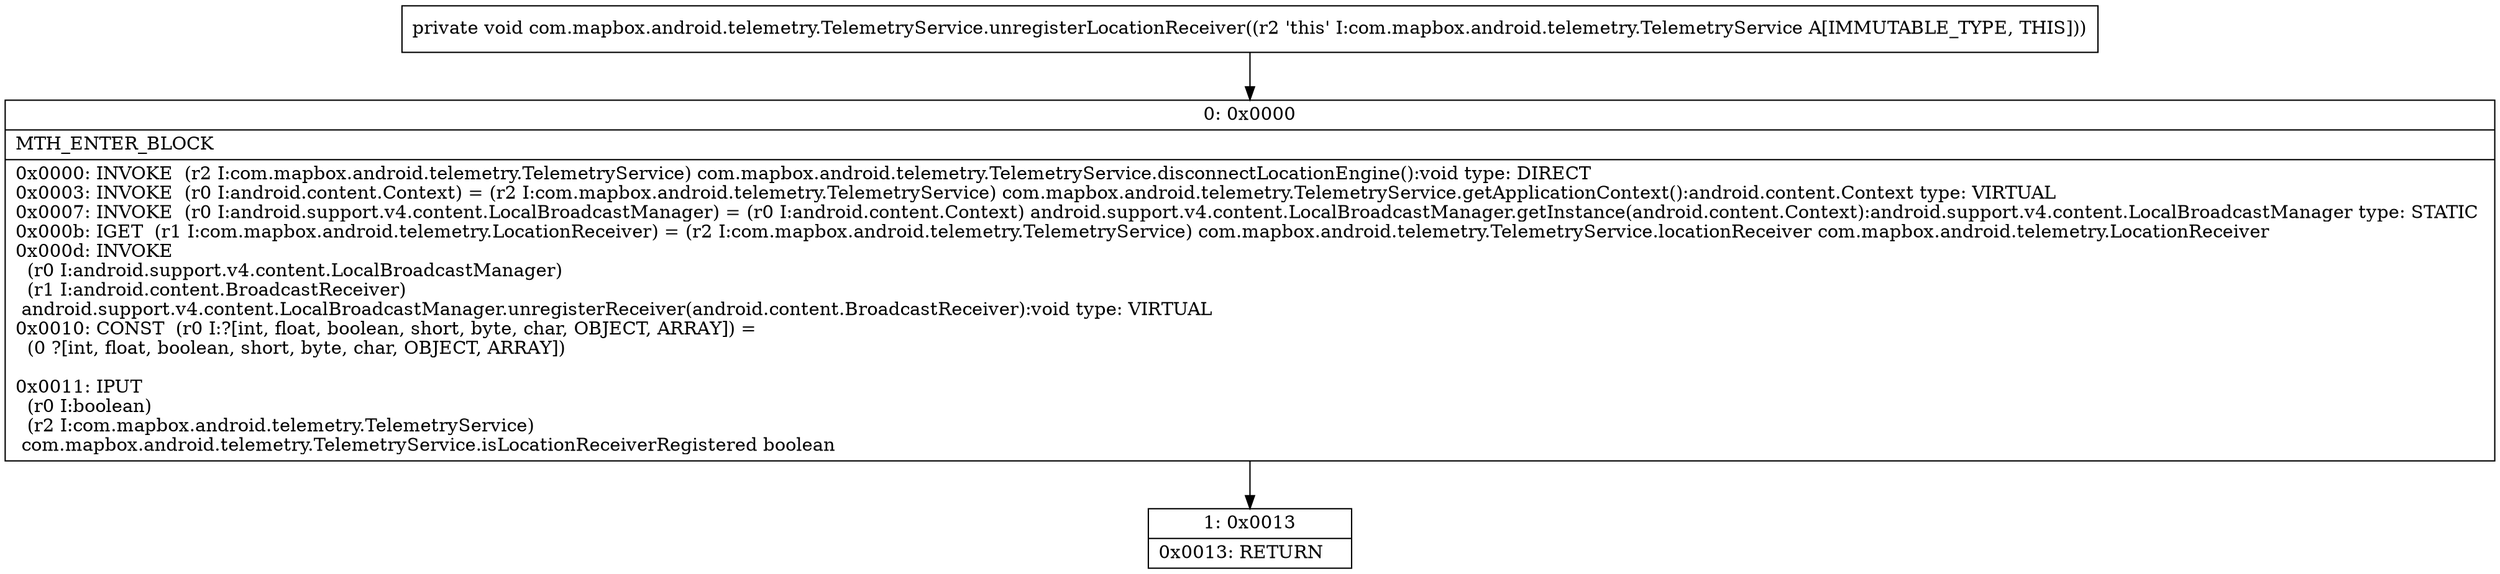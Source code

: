 digraph "CFG forcom.mapbox.android.telemetry.TelemetryService.unregisterLocationReceiver()V" {
Node_0 [shape=record,label="{0\:\ 0x0000|MTH_ENTER_BLOCK\l|0x0000: INVOKE  (r2 I:com.mapbox.android.telemetry.TelemetryService) com.mapbox.android.telemetry.TelemetryService.disconnectLocationEngine():void type: DIRECT \l0x0003: INVOKE  (r0 I:android.content.Context) = (r2 I:com.mapbox.android.telemetry.TelemetryService) com.mapbox.android.telemetry.TelemetryService.getApplicationContext():android.content.Context type: VIRTUAL \l0x0007: INVOKE  (r0 I:android.support.v4.content.LocalBroadcastManager) = (r0 I:android.content.Context) android.support.v4.content.LocalBroadcastManager.getInstance(android.content.Context):android.support.v4.content.LocalBroadcastManager type: STATIC \l0x000b: IGET  (r1 I:com.mapbox.android.telemetry.LocationReceiver) = (r2 I:com.mapbox.android.telemetry.TelemetryService) com.mapbox.android.telemetry.TelemetryService.locationReceiver com.mapbox.android.telemetry.LocationReceiver \l0x000d: INVOKE  \l  (r0 I:android.support.v4.content.LocalBroadcastManager)\l  (r1 I:android.content.BroadcastReceiver)\l android.support.v4.content.LocalBroadcastManager.unregisterReceiver(android.content.BroadcastReceiver):void type: VIRTUAL \l0x0010: CONST  (r0 I:?[int, float, boolean, short, byte, char, OBJECT, ARRAY]) = \l  (0 ?[int, float, boolean, short, byte, char, OBJECT, ARRAY])\l \l0x0011: IPUT  \l  (r0 I:boolean)\l  (r2 I:com.mapbox.android.telemetry.TelemetryService)\l com.mapbox.android.telemetry.TelemetryService.isLocationReceiverRegistered boolean \l}"];
Node_1 [shape=record,label="{1\:\ 0x0013|0x0013: RETURN   \l}"];
MethodNode[shape=record,label="{private void com.mapbox.android.telemetry.TelemetryService.unregisterLocationReceiver((r2 'this' I:com.mapbox.android.telemetry.TelemetryService A[IMMUTABLE_TYPE, THIS])) }"];
MethodNode -> Node_0;
Node_0 -> Node_1;
}

